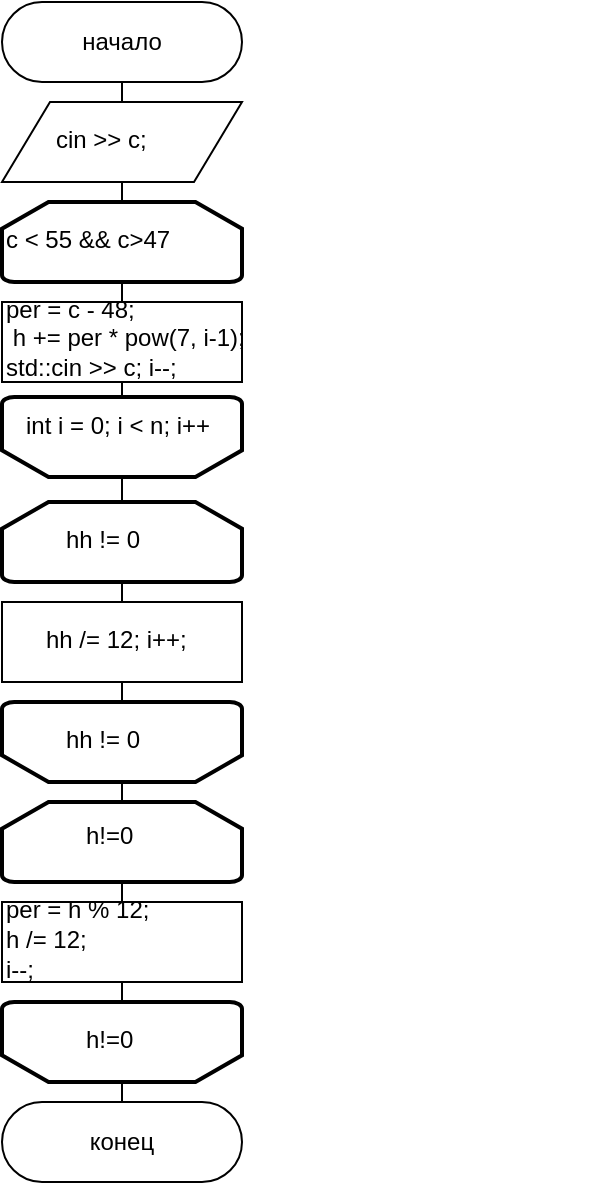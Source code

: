 <mxfile version="12.3.9" type="device" pages="1"><diagram id="9XJ0Xzje3q8-m8a2w7o4" name="Страница 1"><mxGraphModel dx="322" dy="231" grid="1" gridSize="10" guides="1" tooltips="1" connect="1" arrows="1" fold="1" page="1" pageScale="1" pageWidth="850" pageHeight="1100" math="0" shadow="0"><root><mxCell id="0"/><mxCell id="1" parent="0"/><mxCell id="4CybvLTG6OnXpKi1pWfM-78" value="" style="endArrow=none;html=1;entryX=0.5;entryY=0;entryDx=0;entryDy=0;exitX=0.5;exitY=1;exitDx=0;exitDy=0;" edge="1" parent="1" source="4CybvLTG6OnXpKi1pWfM-1"><mxGeometry width="50" height="50" relative="1" as="geometry"><mxPoint x="100.0" y="50" as="sourcePoint"/><mxPoint x="100" y="420" as="targetPoint"/></mxGeometry></mxCell><mxCell id="4CybvLTG6OnXpKi1pWfM-80" value="" style="endArrow=none;html=1;entryX=0.5;entryY=0;entryDx=0;entryDy=0;exitX=0.5;exitY=1;exitDx=0;exitDy=0;" edge="1" parent="1" target="4CybvLTG6OnXpKi1pWfM-76"><mxGeometry width="50" height="50" relative="1" as="geometry"><mxPoint x="100" y="350" as="sourcePoint"/><mxPoint x="100.0" y="670" as="targetPoint"/></mxGeometry></mxCell><mxCell id="4CybvLTG6OnXpKi1pWfM-16" value="" style="endArrow=none;html=1;entryX=0.5;entryY=0;entryDx=0;entryDy=0;exitX=0.5;exitY=1;exitDx=0;exitDy=0;" edge="1" parent="1" source="4CybvLTG6OnXpKi1pWfM-115" target="4CybvLTG6OnXpKi1pWfM-17"><mxGeometry width="50" height="50" relative="1" as="geometry"><mxPoint x="40" y="680" as="sourcePoint"/><mxPoint x="90" y="620" as="targetPoint"/></mxGeometry></mxCell><mxCell id="4CybvLTG6OnXpKi1pWfM-1" value="начало" style="rounded=1;whiteSpace=wrap;html=1;arcSize=50;" vertex="1" parent="1"><mxGeometry x="40" y="10" width="120" height="40" as="geometry"/></mxCell><mxCell id="4CybvLTG6OnXpKi1pWfM-3" value="" style="shape=parallelogram;perimeter=parallelogramPerimeter;whiteSpace=wrap;html=1;" vertex="1" parent="1"><mxGeometry x="40" y="60" width="120" height="40" as="geometry"/></mxCell><mxCell id="4CybvLTG6OnXpKi1pWfM-4" value="" style="strokeWidth=2;html=1;shape=mxgraph.flowchart.loop_limit;whiteSpace=wrap;fontStyle=1" vertex="1" parent="1"><mxGeometry x="40" y="110" width="120" height="40" as="geometry"/></mxCell><mxCell id="4CybvLTG6OnXpKi1pWfM-5" value="" style="strokeWidth=2;html=1;shape=mxgraph.flowchart.loop_limit;whiteSpace=wrap;rotation=-180;" vertex="1" parent="1"><mxGeometry x="40" y="207.5" width="120" height="40" as="geometry"/></mxCell><mxCell id="4CybvLTG6OnXpKi1pWfM-17" value="конец" style="rounded=1;whiteSpace=wrap;html=1;arcSize=50;" vertex="1" parent="1"><mxGeometry x="40" y="560" width="120" height="40" as="geometry"/></mxCell><mxCell id="4CybvLTG6OnXpKi1pWfM-68" value="c &amp;lt; 55 &amp;amp;&amp;amp; c&amp;gt;47" style="text;html=1;" vertex="1" parent="1"><mxGeometry x="40" y="115" width="150" height="30" as="geometry"/></mxCell><mxCell id="4CybvLTG6OnXpKi1pWfM-69" value="int i = 0; i &amp;lt; n; i++" style="text;html=1;" vertex="1" parent="1"><mxGeometry x="50" y="207.5" width="150" height="30" as="geometry"/></mxCell><mxCell id="4CybvLTG6OnXpKi1pWfM-75" value="" style="strokeWidth=2;html=1;shape=mxgraph.flowchart.loop_limit;whiteSpace=wrap;fontStyle=1" vertex="1" parent="1"><mxGeometry x="40" y="260" width="120" height="40" as="geometry"/></mxCell><mxCell id="4CybvLTG6OnXpKi1pWfM-76" value="" style="strokeWidth=2;html=1;shape=mxgraph.flowchart.loop_limit;whiteSpace=wrap;rotation=0;" vertex="1" parent="1"><mxGeometry x="40" y="410" width="120" height="40" as="geometry"/></mxCell><mxCell id="4CybvLTG6OnXpKi1pWfM-81" value="" style="strokeWidth=2;html=1;shape=mxgraph.flowchart.loop_limit;whiteSpace=wrap;rotation=-180;" vertex="1" parent="1"><mxGeometry x="40" y="510" width="120" height="40" as="geometry"/></mxCell><mxCell id="4CybvLTG6OnXpKi1pWfM-105" value="cin &gt;&gt; c;" style="text;html=1;" vertex="1" parent="1"><mxGeometry x="65" y="65" width="70" height="30" as="geometry"/></mxCell><mxCell id="4CybvLTG6OnXpKi1pWfM-106" value="" style="rounded=0;whiteSpace=wrap;html=1;" vertex="1" parent="1"><mxGeometry x="40" y="160" width="120" height="40" as="geometry"/></mxCell><mxCell id="4CybvLTG6OnXpKi1pWfM-107" value="per = c - 48;&lt;br&gt;&amp;nbsp;h += per * pow(7, i-1);&lt;br&gt;std::cin &amp;gt;&amp;gt; c;&#9;&#9;i--;" style="text;html=1;" vertex="1" parent="1"><mxGeometry x="40" y="150" width="300" height="30" as="geometry"/></mxCell><mxCell id="4CybvLTG6OnXpKi1pWfM-108" value="" style="strokeWidth=2;html=1;shape=mxgraph.flowchart.loop_limit;whiteSpace=wrap;fontStyle=1;rotation=-180;" vertex="1" parent="1"><mxGeometry x="40" y="360" width="120" height="40" as="geometry"/></mxCell><mxCell id="4CybvLTG6OnXpKi1pWfM-109" value="hh != 0" style="text;html=1;" vertex="1" parent="1"><mxGeometry x="70" y="265" width="60" height="30" as="geometry"/></mxCell><mxCell id="4CybvLTG6OnXpKi1pWfM-110" value="" style="rounded=0;whiteSpace=wrap;html=1;" vertex="1" parent="1"><mxGeometry x="40" y="310" width="120" height="40" as="geometry"/></mxCell><mxCell id="4CybvLTG6OnXpKi1pWfM-111" value="hh /= 12;&#9;&#9;i++;" style="text;html=1;" vertex="1" parent="1"><mxGeometry x="60" y="315" width="100" height="30" as="geometry"/></mxCell><mxCell id="4CybvLTG6OnXpKi1pWfM-112" value="hh != 0" style="text;html=1;" vertex="1" parent="1"><mxGeometry x="70" y="365" width="60" height="30" as="geometry"/></mxCell><mxCell id="4CybvLTG6OnXpKi1pWfM-113" value="h!=0" style="text;html=1;" vertex="1" parent="1"><mxGeometry x="80" y="412.5" width="50" height="30" as="geometry"/></mxCell><mxCell id="4CybvLTG6OnXpKi1pWfM-114" value="h!=0" style="text;html=1;" vertex="1" parent="1"><mxGeometry x="80" y="515" width="50" height="30" as="geometry"/></mxCell><mxCell id="4CybvLTG6OnXpKi1pWfM-115" value="" style="rounded=0;whiteSpace=wrap;html=1;" vertex="1" parent="1"><mxGeometry x="40" y="460" width="120" height="40" as="geometry"/></mxCell><mxCell id="4CybvLTG6OnXpKi1pWfM-116" value="" style="endArrow=none;html=1;entryX=0.5;entryY=0;entryDx=0;entryDy=0;exitX=0.5;exitY=1;exitDx=0;exitDy=0;" edge="1" parent="1" source="4CybvLTG6OnXpKi1pWfM-76" target="4CybvLTG6OnXpKi1pWfM-115"><mxGeometry width="50" height="50" relative="1" as="geometry"><mxPoint x="100" y="450" as="sourcePoint"/><mxPoint x="100" y="560" as="targetPoint"/></mxGeometry></mxCell><mxCell id="4CybvLTG6OnXpKi1pWfM-117" value="per = h % 12;" style="text;html=1;" vertex="1" parent="1"><mxGeometry x="40" y="450" width="100" height="30" as="geometry"/></mxCell><mxCell id="4CybvLTG6OnXpKi1pWfM-118" value="h /= 12;" style="text;html=1;" vertex="1" parent="1"><mxGeometry x="40" y="465" width="70" height="30" as="geometry"/></mxCell><mxCell id="4CybvLTG6OnXpKi1pWfM-119" value="i--;" style="text;html=1;" vertex="1" parent="1"><mxGeometry x="40" y="480" width="40" height="30" as="geometry"/></mxCell></root></mxGraphModel></diagram></mxfile>